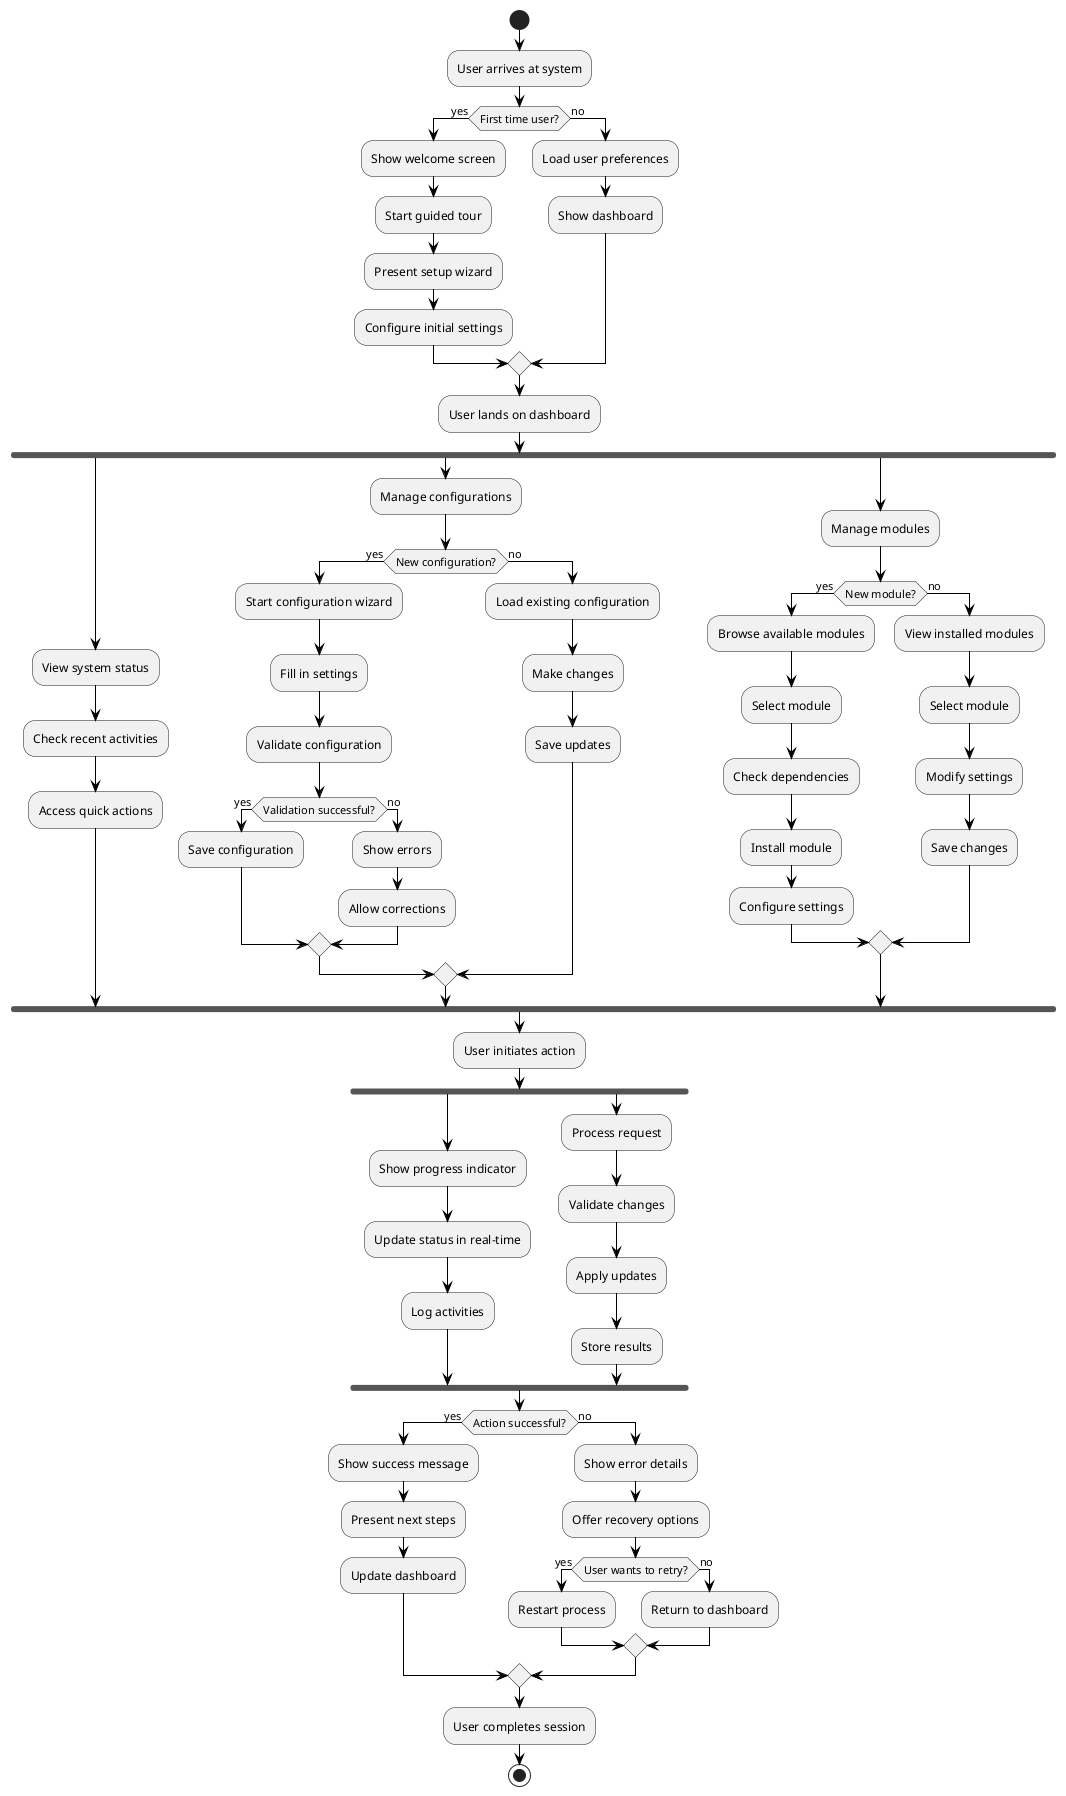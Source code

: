 @startuml User Journey Flow

!define RECTANGLE class
skinparam backgroundColor white
skinparam classBackgroundColor white
skinparam classBorderColor black
skinparam arrowColor black

start

:User arrives at system;

if (First time user?) then (yes)
  :Show welcome screen;
  :Start guided tour;
  :Present setup wizard;
  :Configure initial settings;
else (no)
  :Load user preferences;
  :Show dashboard;
endif

:User lands on dashboard;

fork
  :View system status;
  :Check recent activities;
  :Access quick actions;
fork again
  :Manage configurations;
  if (New configuration?) then (yes)
    :Start configuration wizard;
    :Fill in settings;
    :Validate configuration;
    if (Validation successful?) then (yes)
      :Save configuration;
    else (no)
      :Show errors;
      :Allow corrections;
    endif
  else (no)
    :Load existing configuration;
    :Make changes;
    :Save updates;
  endif
fork again
  :Manage modules;
  if (New module?) then (yes)
    :Browse available modules;
    :Select module;
    :Check dependencies;
    :Install module;
    :Configure settings;
  else (no)
    :View installed modules;
    :Select module;
    :Modify settings;
    :Save changes;
  endif
end fork

:User initiates action;

fork
  :Show progress indicator;
  :Update status in real-time;
  :Log activities;
fork again
  :Process request;
  :Validate changes;
  :Apply updates;
  :Store results;
end fork

if (Action successful?) then (yes)
  :Show success message;
  :Present next steps;
  :Update dashboard;
else (no)
  :Show error details;
  :Offer recovery options;
  if (User wants to retry?) then (yes)
    :Restart process;
  else (no)
    :Return to dashboard;
  endif
endif

:User completes session;

stop

@enduml 